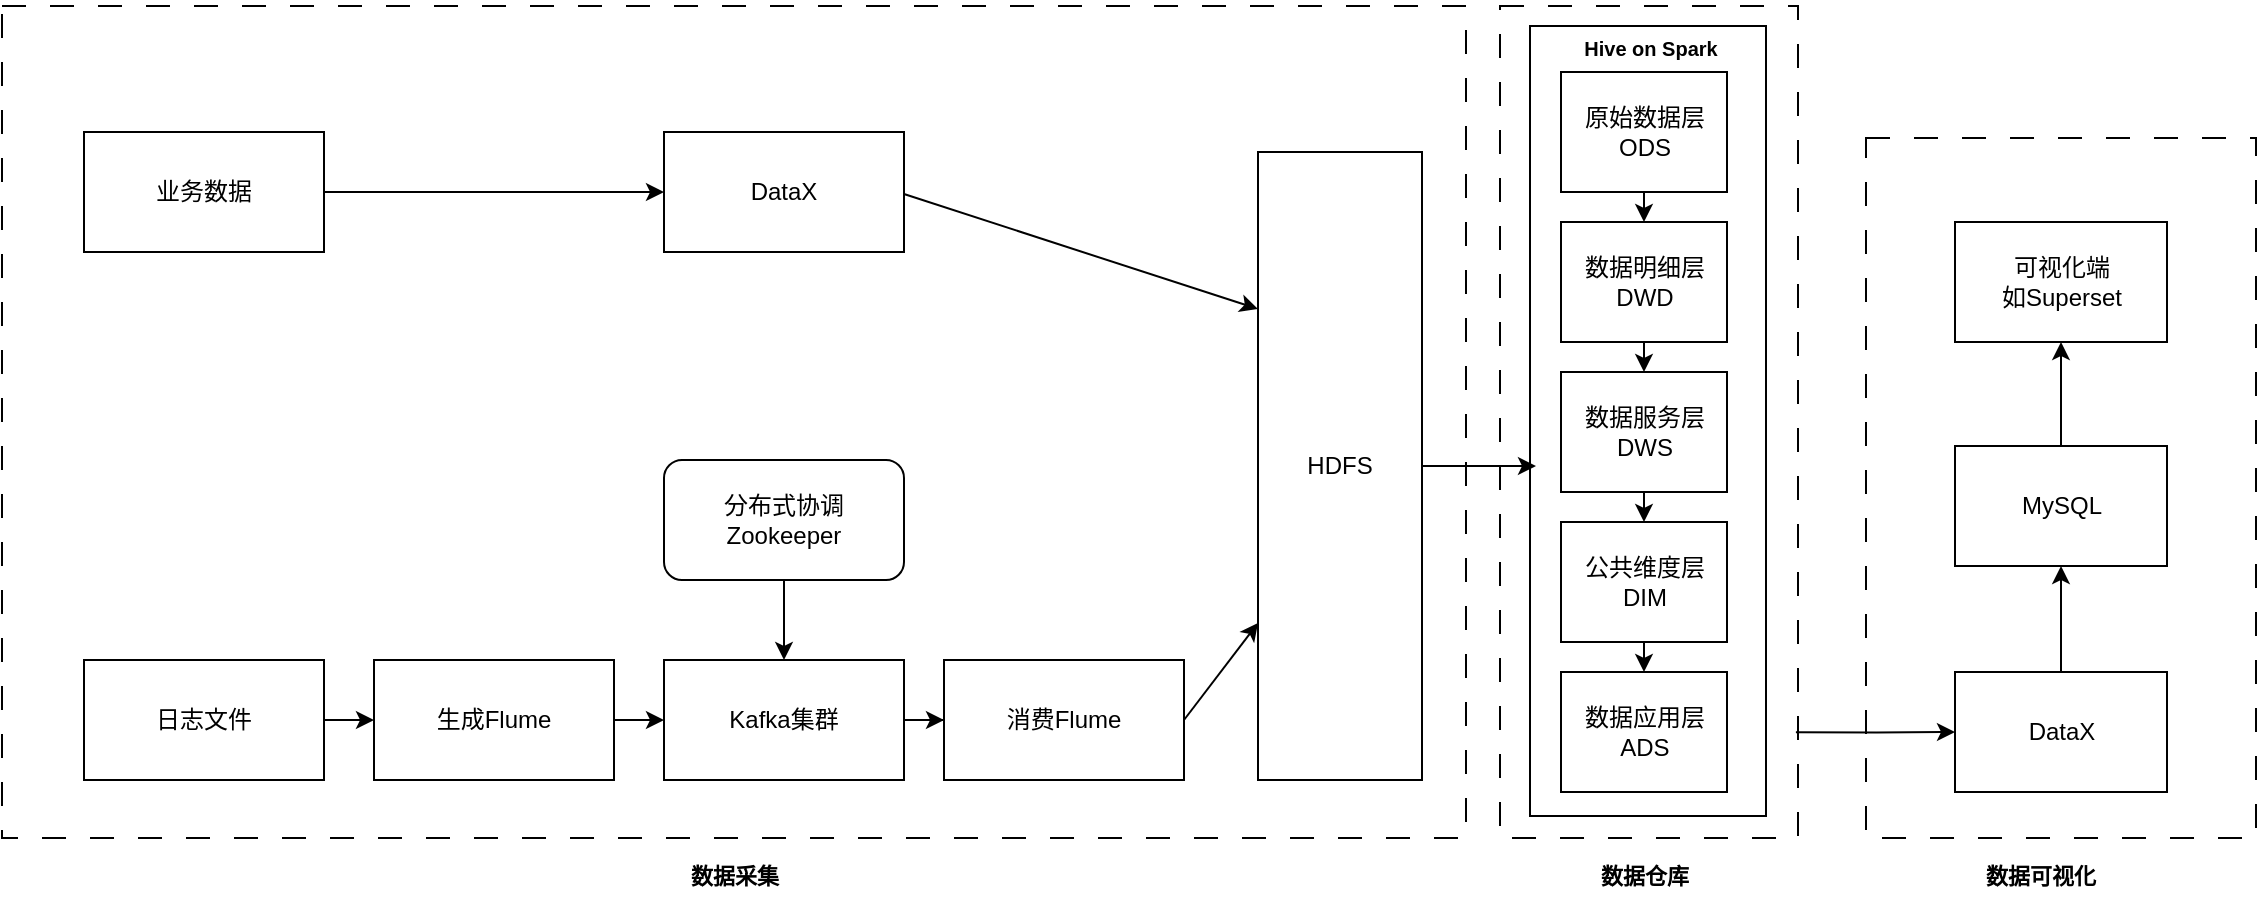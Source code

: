 <mxfile version="26.1.0">
  <diagram name="第 1 页" id="ACNqYUhPT8duwa31DQT3">
    <mxGraphModel dx="1434" dy="751" grid="0" gridSize="10" guides="1" tooltips="1" connect="1" arrows="1" fold="1" page="1" pageScale="1" pageWidth="1169" pageHeight="827" math="0" shadow="0">
      <root>
        <mxCell id="0" />
        <mxCell id="1" parent="0" />
        <mxCell id="Lb71lkAeECrjLEzcPBdM-39" value="" style="rounded=0;whiteSpace=wrap;html=1;dashed=1;dashPattern=12 12;" vertex="1" parent="1">
          <mxGeometry x="946" y="87" width="195" height="350" as="geometry" />
        </mxCell>
        <mxCell id="Lb71lkAeECrjLEzcPBdM-20" value="" style="rounded=0;whiteSpace=wrap;html=1;dashed=1;dashPattern=12 12;" vertex="1" parent="1">
          <mxGeometry x="763" y="21" width="149" height="416" as="geometry" />
        </mxCell>
        <mxCell id="Lb71lkAeECrjLEzcPBdM-40" value="" style="rounded=0;whiteSpace=wrap;html=1;strokeColor=light-dark(#000000, #0085c9);fillStyle=auto;gradientColor=none;fillColor=none;strokeWidth=1;" vertex="1" parent="1">
          <mxGeometry x="778" y="31" width="118" height="395" as="geometry" />
        </mxCell>
        <mxCell id="VEZZ6-Exy-V9Ar4nWLS9-1" value="" style="rounded=0;whiteSpace=wrap;html=1;dashed=1;dashPattern=12 12;" parent="1" vertex="1">
          <mxGeometry x="14" y="21" width="732" height="416" as="geometry" />
        </mxCell>
        <mxCell id="Lb71lkAeECrjLEzcPBdM-9" style="edgeStyle=orthogonalEdgeStyle;rounded=0;orthogonalLoop=1;jettySize=auto;html=1;exitX=1;exitY=0.5;exitDx=0;exitDy=0;entryX=0;entryY=0.5;entryDx=0;entryDy=0;" edge="1" parent="1" source="Lb71lkAeECrjLEzcPBdM-1" target="Lb71lkAeECrjLEzcPBdM-2">
          <mxGeometry relative="1" as="geometry" />
        </mxCell>
        <mxCell id="Lb71lkAeECrjLEzcPBdM-1" value="业务数据" style="rounded=0;whiteSpace=wrap;html=1;" vertex="1" parent="1">
          <mxGeometry x="55" y="84" width="120" height="60" as="geometry" />
        </mxCell>
        <mxCell id="Lb71lkAeECrjLEzcPBdM-2" value="DataX" style="rounded=0;whiteSpace=wrap;html=1;" vertex="1" parent="1">
          <mxGeometry x="345" y="84" width="120" height="60" as="geometry" />
        </mxCell>
        <mxCell id="Lb71lkAeECrjLEzcPBdM-3" value="HDFS" style="rounded=0;whiteSpace=wrap;html=1;rotation=0;" vertex="1" parent="1">
          <mxGeometry x="642" y="94" width="82" height="314" as="geometry" />
        </mxCell>
        <mxCell id="Lb71lkAeECrjLEzcPBdM-18" value="" style="edgeStyle=orthogonalEdgeStyle;rounded=0;orthogonalLoop=1;jettySize=auto;html=1;" edge="1" parent="1" source="Lb71lkAeECrjLEzcPBdM-5" target="Lb71lkAeECrjLEzcPBdM-7">
          <mxGeometry relative="1" as="geometry" />
        </mxCell>
        <mxCell id="Lb71lkAeECrjLEzcPBdM-5" value="生成Flume" style="rounded=0;whiteSpace=wrap;html=1;" vertex="1" parent="1">
          <mxGeometry x="200" y="348" width="120" height="60" as="geometry" />
        </mxCell>
        <mxCell id="Lb71lkAeECrjLEzcPBdM-6" value="消费Flume" style="rounded=0;whiteSpace=wrap;html=1;" vertex="1" parent="1">
          <mxGeometry x="485" y="348" width="120" height="60" as="geometry" />
        </mxCell>
        <mxCell id="Lb71lkAeECrjLEzcPBdM-17" value="" style="edgeStyle=orthogonalEdgeStyle;rounded=0;orthogonalLoop=1;jettySize=auto;html=1;" edge="1" parent="1" source="Lb71lkAeECrjLEzcPBdM-4" target="Lb71lkAeECrjLEzcPBdM-5">
          <mxGeometry relative="1" as="geometry" />
        </mxCell>
        <mxCell id="Lb71lkAeECrjLEzcPBdM-4" value="日志文件" style="rounded=0;whiteSpace=wrap;html=1;" vertex="1" parent="1">
          <mxGeometry x="55" y="348" width="120" height="60" as="geometry" />
        </mxCell>
        <mxCell id="Lb71lkAeECrjLEzcPBdM-19" value="" style="edgeStyle=orthogonalEdgeStyle;rounded=0;orthogonalLoop=1;jettySize=auto;html=1;" edge="1" parent="1" source="Lb71lkAeECrjLEzcPBdM-7" target="Lb71lkAeECrjLEzcPBdM-6">
          <mxGeometry relative="1" as="geometry" />
        </mxCell>
        <mxCell id="Lb71lkAeECrjLEzcPBdM-7" value="Kafka集群" style="rounded=0;whiteSpace=wrap;html=1;" vertex="1" parent="1">
          <mxGeometry x="345" y="348" width="120" height="60" as="geometry" />
        </mxCell>
        <mxCell id="Lb71lkAeECrjLEzcPBdM-13" value="" style="edgeStyle=orthogonalEdgeStyle;rounded=0;orthogonalLoop=1;jettySize=auto;html=1;" edge="1" parent="1" source="Lb71lkAeECrjLEzcPBdM-8" target="Lb71lkAeECrjLEzcPBdM-7">
          <mxGeometry relative="1" as="geometry" />
        </mxCell>
        <mxCell id="Lb71lkAeECrjLEzcPBdM-8" value="分布式协调&lt;div&gt;Zookeeper&lt;/div&gt;" style="rounded=1;whiteSpace=wrap;html=1;" vertex="1" parent="1">
          <mxGeometry x="345" y="248" width="120" height="60" as="geometry" />
        </mxCell>
        <mxCell id="Lb71lkAeECrjLEzcPBdM-11" value="" style="endArrow=classic;html=1;rounded=0;exitX=1;exitY=0.5;exitDx=0;exitDy=0;entryX=0;entryY=0.75;entryDx=0;entryDy=0;" edge="1" parent="1" source="Lb71lkAeECrjLEzcPBdM-6" target="Lb71lkAeECrjLEzcPBdM-3">
          <mxGeometry width="50" height="50" relative="1" as="geometry">
            <mxPoint x="592" y="301" as="sourcePoint" />
            <mxPoint x="642" y="251" as="targetPoint" />
          </mxGeometry>
        </mxCell>
        <mxCell id="Lb71lkAeECrjLEzcPBdM-12" value="" style="endArrow=classic;html=1;rounded=0;exitX=1;exitY=0.5;exitDx=0;exitDy=0;entryX=0;entryY=0.25;entryDx=0;entryDy=0;" edge="1" parent="1" target="Lb71lkAeECrjLEzcPBdM-3">
          <mxGeometry width="50" height="50" relative="1" as="geometry">
            <mxPoint x="465" y="115" as="sourcePoint" />
            <mxPoint x="642" y="252" as="targetPoint" />
          </mxGeometry>
        </mxCell>
        <mxCell id="Lb71lkAeECrjLEzcPBdM-21" value="原始数据层&lt;div&gt;ODS&lt;/div&gt;" style="rounded=0;whiteSpace=wrap;html=1;" vertex="1" parent="1">
          <mxGeometry x="793.5" y="54" width="83" height="60" as="geometry" />
        </mxCell>
        <mxCell id="Lb71lkAeECrjLEzcPBdM-22" value="数据明细层&lt;div&gt;DWD&lt;/div&gt;" style="rounded=0;whiteSpace=wrap;html=1;" vertex="1" parent="1">
          <mxGeometry x="793.5" y="129" width="83" height="60" as="geometry" />
        </mxCell>
        <mxCell id="Lb71lkAeECrjLEzcPBdM-23" value="数据服务层&lt;div&gt;DWS&lt;/div&gt;" style="rounded=0;whiteSpace=wrap;html=1;" vertex="1" parent="1">
          <mxGeometry x="793.5" y="204" width="83" height="60" as="geometry" />
        </mxCell>
        <mxCell id="Lb71lkAeECrjLEzcPBdM-24" value="公共维度层&lt;div&gt;DIM&lt;/div&gt;" style="rounded=0;whiteSpace=wrap;html=1;" vertex="1" parent="1">
          <mxGeometry x="793.5" y="279" width="83" height="60" as="geometry" />
        </mxCell>
        <mxCell id="Lb71lkAeECrjLEzcPBdM-47" style="edgeStyle=orthogonalEdgeStyle;rounded=0;orthogonalLoop=1;jettySize=auto;html=1;entryX=0;entryY=0.5;entryDx=0;entryDy=0;exitX=0.993;exitY=0.873;exitDx=0;exitDy=0;exitPerimeter=0;" edge="1" parent="1" source="Lb71lkAeECrjLEzcPBdM-20" target="Lb71lkAeECrjLEzcPBdM-42">
          <mxGeometry relative="1" as="geometry">
            <mxPoint x="912" y="384" as="sourcePoint" />
          </mxGeometry>
        </mxCell>
        <mxCell id="Lb71lkAeECrjLEzcPBdM-25" value="数据应用层&lt;div&gt;ADS&lt;/div&gt;" style="rounded=0;whiteSpace=wrap;html=1;" vertex="1" parent="1">
          <mxGeometry x="793.5" y="354" width="83" height="60" as="geometry" />
        </mxCell>
        <mxCell id="Lb71lkAeECrjLEzcPBdM-27" value="&lt;font style=&quot;font-size: 11px;&quot;&gt;数据仓库&lt;/font&gt;" style="text;strokeColor=none;fillColor=none;html=1;fontSize=24;fontStyle=1;verticalAlign=middle;align=center;" vertex="1" parent="1">
          <mxGeometry x="780.5" y="431" width="109" height="41" as="geometry" />
        </mxCell>
        <mxCell id="Lb71lkAeECrjLEzcPBdM-28" value="&lt;font style=&quot;font-size: 11px;&quot;&gt;数据采集&lt;/font&gt;" style="text;strokeColor=none;fillColor=none;html=1;fontSize=24;fontStyle=1;verticalAlign=middle;align=center;" vertex="1" parent="1">
          <mxGeometry x="325.5" y="431" width="109" height="41" as="geometry" />
        </mxCell>
        <mxCell id="Lb71lkAeECrjLEzcPBdM-33" style="edgeStyle=orthogonalEdgeStyle;rounded=0;orthogonalLoop=1;jettySize=auto;html=1;" edge="1" parent="1" source="Lb71lkAeECrjLEzcPBdM-3">
          <mxGeometry relative="1" as="geometry">
            <mxPoint x="781" y="251" as="targetPoint" />
          </mxGeometry>
        </mxCell>
        <mxCell id="Lb71lkAeECrjLEzcPBdM-34" value="" style="endArrow=classic;html=1;rounded=0;exitX=0.5;exitY=1;exitDx=0;exitDy=0;entryX=0.5;entryY=0;entryDx=0;entryDy=0;" edge="1" parent="1" source="Lb71lkAeECrjLEzcPBdM-21" target="Lb71lkAeECrjLEzcPBdM-22">
          <mxGeometry width="50" height="50" relative="1" as="geometry">
            <mxPoint x="929" y="176" as="sourcePoint" />
            <mxPoint x="979" y="126" as="targetPoint" />
          </mxGeometry>
        </mxCell>
        <mxCell id="Lb71lkAeECrjLEzcPBdM-36" value="" style="endArrow=classic;html=1;rounded=0;exitX=0.5;exitY=1;exitDx=0;exitDy=0;entryX=0.5;entryY=0;entryDx=0;entryDy=0;" edge="1" parent="1" source="Lb71lkAeECrjLEzcPBdM-22" target="Lb71lkAeECrjLEzcPBdM-23">
          <mxGeometry width="50" height="50" relative="1" as="geometry">
            <mxPoint x="820" y="236" as="sourcePoint" />
            <mxPoint x="870" y="186" as="targetPoint" />
          </mxGeometry>
        </mxCell>
        <mxCell id="Lb71lkAeECrjLEzcPBdM-37" value="" style="endArrow=classic;html=1;rounded=0;exitX=0.5;exitY=1;exitDx=0;exitDy=0;entryX=0.5;entryY=0;entryDx=0;entryDy=0;" edge="1" parent="1" source="Lb71lkAeECrjLEzcPBdM-23" target="Lb71lkAeECrjLEzcPBdM-24">
          <mxGeometry width="50" height="50" relative="1" as="geometry">
            <mxPoint x="827" y="299" as="sourcePoint" />
            <mxPoint x="877" y="249" as="targetPoint" />
          </mxGeometry>
        </mxCell>
        <mxCell id="Lb71lkAeECrjLEzcPBdM-38" value="" style="endArrow=classic;html=1;rounded=0;exitX=0.5;exitY=1;exitDx=0;exitDy=0;entryX=0.5;entryY=0;entryDx=0;entryDy=0;" edge="1" parent="1" source="Lb71lkAeECrjLEzcPBdM-24" target="Lb71lkAeECrjLEzcPBdM-25">
          <mxGeometry width="50" height="50" relative="1" as="geometry">
            <mxPoint x="852" y="374" as="sourcePoint" />
            <mxPoint x="902" y="324" as="targetPoint" />
          </mxGeometry>
        </mxCell>
        <mxCell id="Lb71lkAeECrjLEzcPBdM-41" value="&lt;font style=&quot;font-size: 10px;&quot;&gt;Hive on Spark&lt;/font&gt;" style="text;strokeColor=none;fillColor=none;html=1;fontSize=24;fontStyle=1;verticalAlign=middle;align=center;" vertex="1" parent="1">
          <mxGeometry x="787.5" y="18" width="100" height="40" as="geometry" />
        </mxCell>
        <mxCell id="Lb71lkAeECrjLEzcPBdM-45" value="" style="edgeStyle=orthogonalEdgeStyle;rounded=0;orthogonalLoop=1;jettySize=auto;html=1;" edge="1" parent="1" source="Lb71lkAeECrjLEzcPBdM-42" target="Lb71lkAeECrjLEzcPBdM-43">
          <mxGeometry relative="1" as="geometry" />
        </mxCell>
        <mxCell id="Lb71lkAeECrjLEzcPBdM-42" value="DataX" style="rounded=0;whiteSpace=wrap;html=1;" vertex="1" parent="1">
          <mxGeometry x="990.5" y="354" width="106" height="60" as="geometry" />
        </mxCell>
        <mxCell id="Lb71lkAeECrjLEzcPBdM-46" value="" style="edgeStyle=orthogonalEdgeStyle;rounded=0;orthogonalLoop=1;jettySize=auto;html=1;" edge="1" parent="1" source="Lb71lkAeECrjLEzcPBdM-43" target="Lb71lkAeECrjLEzcPBdM-44">
          <mxGeometry relative="1" as="geometry" />
        </mxCell>
        <mxCell id="Lb71lkAeECrjLEzcPBdM-43" value="MySQL" style="rounded=0;whiteSpace=wrap;html=1;" vertex="1" parent="1">
          <mxGeometry x="990.5" y="241" width="106" height="60" as="geometry" />
        </mxCell>
        <mxCell id="Lb71lkAeECrjLEzcPBdM-44" value="可视化端&lt;div&gt;如Superset&lt;/div&gt;" style="rounded=0;whiteSpace=wrap;html=1;" vertex="1" parent="1">
          <mxGeometry x="990.5" y="129" width="106" height="60" as="geometry" />
        </mxCell>
        <mxCell id="Lb71lkAeECrjLEzcPBdM-48" value="&lt;font style=&quot;font-size: 11px;&quot;&gt;数据可视化&lt;/font&gt;" style="text;strokeColor=none;fillColor=none;html=1;fontSize=24;fontStyle=1;verticalAlign=middle;align=center;" vertex="1" parent="1">
          <mxGeometry x="978" y="431" width="109" height="41" as="geometry" />
        </mxCell>
      </root>
    </mxGraphModel>
  </diagram>
</mxfile>
